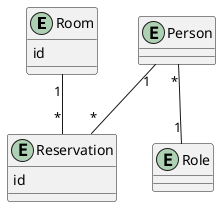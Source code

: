 @startuml

entity Room {
id
}

entity Reservation {
id
}


entity Person {
}

entity Role {
}



Room "1"--"*" Reservation
Person "1"--"*" Reservation
Person "*"--"1" Role

@enduml